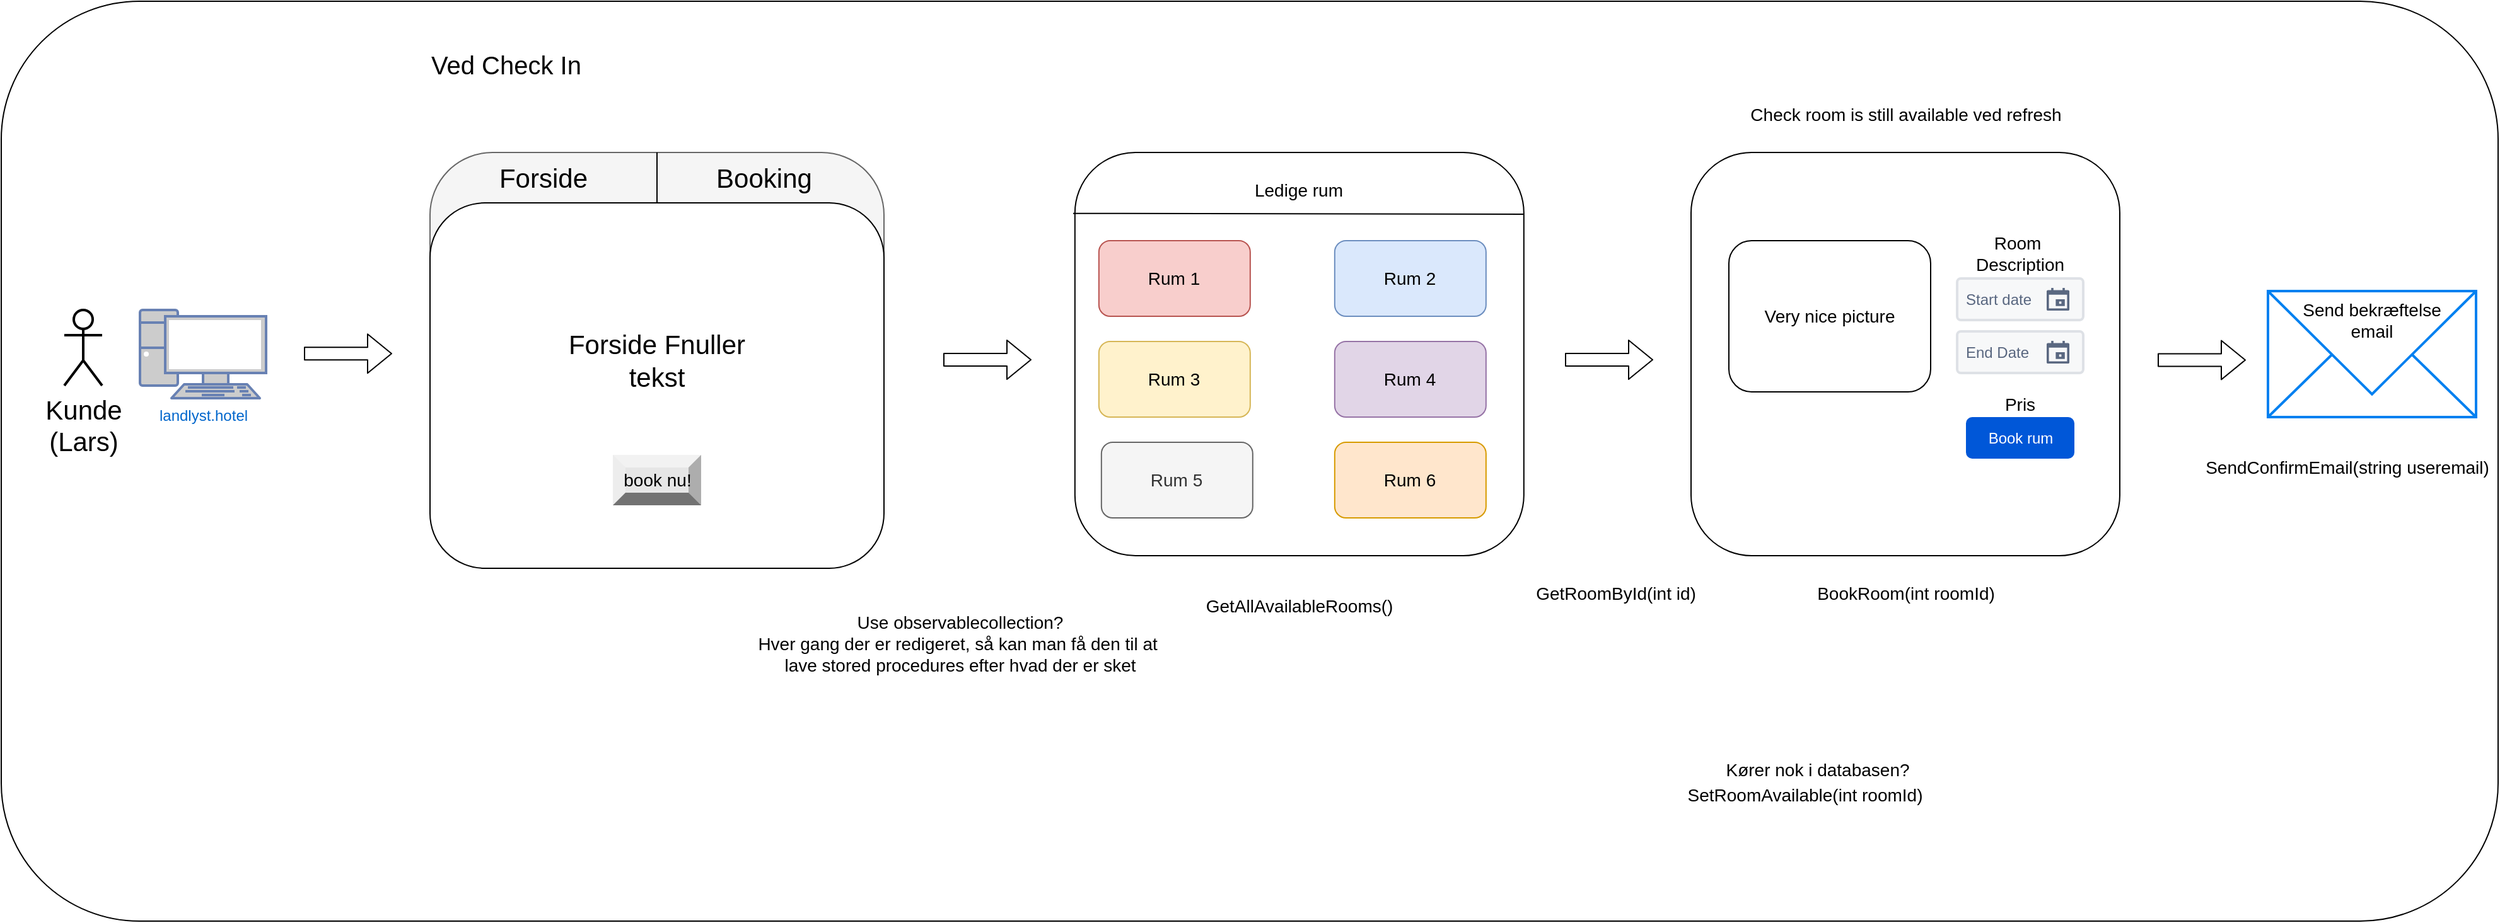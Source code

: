 <mxfile version="13.9.3" type="device"><diagram id="d_hRYd3-usWaQ0_0DbQq" name="Page-1"><mxGraphModel dx="1422" dy="794" grid="1" gridSize="10" guides="1" tooltips="1" connect="1" arrows="1" fold="1" page="1" pageScale="1" pageWidth="827" pageHeight="1169" math="0" shadow="0"><root><mxCell id="0"/><mxCell id="1" parent="0"/><mxCell id="TQYlxFLh1OYEDKAHKmUP-1" value="" style="rounded=1;whiteSpace=wrap;html=1;" vertex="1" parent="1"><mxGeometry x="10" width="1980" height="730" as="geometry"/></mxCell><mxCell id="TQYlxFLh1OYEDKAHKmUP-45" value="" style="html=1;verticalLabelPosition=bottom;align=center;labelBackgroundColor=#ffffff;verticalAlign=top;strokeWidth=2;strokeColor=#0080F0;shadow=0;dashed=0;shape=mxgraph.ios7.icons.mail;fontSize=14;" vertex="1" parent="1"><mxGeometry x="1807.5" y="230" width="165" height="100" as="geometry"/></mxCell><mxCell id="TQYlxFLh1OYEDKAHKmUP-2" value="Ved Check In" style="text;html=1;align=center;verticalAlign=middle;resizable=0;points=[];autosize=1;strokeWidth=6;fontSize=20;" vertex="1" parent="1"><mxGeometry x="345" y="35" width="130" height="30" as="geometry"/></mxCell><mxCell id="TQYlxFLh1OYEDKAHKmUP-3" value="Kunde&lt;br&gt;(Lars)" style="shape=umlActor;verticalLabelPosition=bottom;verticalAlign=top;html=1;outlineConnect=0;strokeWidth=2;fontSize=21;" vertex="1" parent="1"><mxGeometry x="60" y="245" width="30" height="60" as="geometry"/></mxCell><mxCell id="TQYlxFLh1OYEDKAHKmUP-4" value="landlyst.hotel" style="fontColor=#0066CC;verticalAlign=top;verticalLabelPosition=bottom;labelPosition=center;align=center;html=1;outlineConnect=0;fillColor=#CCCCCC;strokeColor=#6881B3;gradientColor=none;gradientDirection=north;strokeWidth=2;shape=mxgraph.networks.pc;" vertex="1" parent="1"><mxGeometry x="120" y="245" width="100" height="70" as="geometry"/></mxCell><mxCell id="TQYlxFLh1OYEDKAHKmUP-5" value="" style="shape=flexArrow;endArrow=classic;html=1;fontSize=21;" edge="1" parent="1"><mxGeometry width="50" height="50" relative="1" as="geometry"><mxPoint x="250" y="279.66" as="sourcePoint"/><mxPoint x="320" y="279.66" as="targetPoint"/></mxGeometry></mxCell><mxCell id="TQYlxFLh1OYEDKAHKmUP-6" value="" style="rounded=1;whiteSpace=wrap;html=1;strokeWidth=1;fontSize=21;fillColor=#f5f5f5;strokeColor=#666666;fontColor=#333333;" vertex="1" parent="1"><mxGeometry x="350" y="120" width="360" height="330" as="geometry"/></mxCell><mxCell id="TQYlxFLh1OYEDKAHKmUP-7" value="" style="rounded=1;whiteSpace=wrap;html=1;strokeWidth=1;fontSize=21;" vertex="1" parent="1"><mxGeometry x="350" y="160" width="360" height="290" as="geometry"/></mxCell><mxCell id="TQYlxFLh1OYEDKAHKmUP-8" value="Forside" style="text;html=1;strokeColor=none;fillColor=none;align=center;verticalAlign=middle;whiteSpace=wrap;rounded=0;fontSize=21;" vertex="1" parent="1"><mxGeometry x="420" y="130" width="40" height="20" as="geometry"/></mxCell><mxCell id="TQYlxFLh1OYEDKAHKmUP-9" value="" style="endArrow=none;html=1;fontSize=21;entryX=0.5;entryY=0;entryDx=0;entryDy=0;exitX=0.5;exitY=0;exitDx=0;exitDy=0;" edge="1" parent="1" source="TQYlxFLh1OYEDKAHKmUP-7" target="TQYlxFLh1OYEDKAHKmUP-6"><mxGeometry width="50" height="50" relative="1" as="geometry"><mxPoint x="520" y="190" as="sourcePoint"/><mxPoint x="570" y="140" as="targetPoint"/></mxGeometry></mxCell><mxCell id="TQYlxFLh1OYEDKAHKmUP-10" value="Booking" style="text;html=1;strokeColor=none;fillColor=none;align=center;verticalAlign=middle;whiteSpace=wrap;rounded=0;fontSize=21;" vertex="1" parent="1"><mxGeometry x="550" y="130" width="130" height="20" as="geometry"/></mxCell><mxCell id="TQYlxFLh1OYEDKAHKmUP-11" value="Forside Fnuller tekst" style="text;html=1;strokeColor=none;fillColor=none;align=center;verticalAlign=middle;whiteSpace=wrap;rounded=0;fontSize=21;" vertex="1" parent="1"><mxGeometry x="445" y="275" width="170" height="20" as="geometry"/></mxCell><mxCell id="TQYlxFLh1OYEDKAHKmUP-12" value="book nu!" style="labelPosition=center;verticalLabelPosition=middle;align=center;html=1;shape=mxgraph.basic.shaded_button;dx=10;fillColor=#E6E6E6;strokeColor=none;fontSize=14;" vertex="1" parent="1"><mxGeometry x="495" y="360" width="70" height="40" as="geometry"/></mxCell><mxCell id="TQYlxFLh1OYEDKAHKmUP-14" value="" style="rounded=1;whiteSpace=wrap;html=1;strokeWidth=1;fontSize=14;" vertex="1" parent="1"><mxGeometry x="861.42" y="120" width="356" height="320" as="geometry"/></mxCell><mxCell id="TQYlxFLh1OYEDKAHKmUP-15" value="Ledige rum" style="text;html=1;strokeColor=none;fillColor=none;align=center;verticalAlign=middle;whiteSpace=wrap;rounded=0;fontSize=14;" vertex="1" parent="1"><mxGeometry x="1000.42" y="140" width="78" height="20" as="geometry"/></mxCell><mxCell id="TQYlxFLh1OYEDKAHKmUP-16" value="" style="endArrow=none;html=1;fontSize=14;exitX=-0.004;exitY=0.151;exitDx=0;exitDy=0;exitPerimeter=0;entryX=1;entryY=0.153;entryDx=0;entryDy=0;entryPerimeter=0;" edge="1" parent="1" source="TQYlxFLh1OYEDKAHKmUP-14" target="TQYlxFLh1OYEDKAHKmUP-14"><mxGeometry width="50" height="50" relative="1" as="geometry"><mxPoint x="897.42" y="200" as="sourcePoint"/><mxPoint x="947.42" y="150" as="targetPoint"/></mxGeometry></mxCell><mxCell id="TQYlxFLh1OYEDKAHKmUP-17" value="Rum 1" style="rounded=1;whiteSpace=wrap;html=1;strokeWidth=1;fontSize=14;fillColor=#f8cecc;strokeColor=#b85450;" vertex="1" parent="1"><mxGeometry x="880.42" y="190" width="120" height="60" as="geometry"/></mxCell><mxCell id="TQYlxFLh1OYEDKAHKmUP-18" value="Rum 2" style="rounded=1;whiteSpace=wrap;html=1;strokeWidth=1;fontSize=14;fillColor=#dae8fc;strokeColor=#6c8ebf;" vertex="1" parent="1"><mxGeometry x="1067.42" y="190" width="120" height="60" as="geometry"/></mxCell><mxCell id="TQYlxFLh1OYEDKAHKmUP-19" value="Rum 3" style="rounded=1;whiteSpace=wrap;html=1;strokeWidth=1;fontSize=14;fillColor=#fff2cc;strokeColor=#d6b656;" vertex="1" parent="1"><mxGeometry x="880.42" y="270" width="120" height="60" as="geometry"/></mxCell><mxCell id="TQYlxFLh1OYEDKAHKmUP-20" value="&lt;span&gt;Rum 4&lt;/span&gt;" style="rounded=1;whiteSpace=wrap;html=1;strokeWidth=1;fontSize=14;fillColor=#e1d5e7;strokeColor=#9673a6;" vertex="1" parent="1"><mxGeometry x="1067.42" y="270" width="120" height="60" as="geometry"/></mxCell><mxCell id="TQYlxFLh1OYEDKAHKmUP-21" value="&lt;span&gt;Rum 6&lt;/span&gt;" style="rounded=1;whiteSpace=wrap;html=1;strokeWidth=1;fontSize=14;fillColor=#ffe6cc;strokeColor=#d79b00;" vertex="1" parent="1"><mxGeometry x="1067.42" y="350" width="120" height="60" as="geometry"/></mxCell><mxCell id="TQYlxFLh1OYEDKAHKmUP-22" value="&lt;span&gt;Rum 5&lt;/span&gt;" style="rounded=1;whiteSpace=wrap;html=1;strokeWidth=1;fontSize=14;fillColor=#f5f5f5;strokeColor=#666666;fontColor=#333333;" vertex="1" parent="1"><mxGeometry x="882.42" y="350" width="120" height="60" as="geometry"/></mxCell><mxCell id="TQYlxFLh1OYEDKAHKmUP-23" value="" style="shape=flexArrow;endArrow=classic;html=1;fontSize=21;" edge="1" parent="1"><mxGeometry width="50" height="50" relative="1" as="geometry"><mxPoint x="757" y="284.5" as="sourcePoint"/><mxPoint x="827" y="284.5" as="targetPoint"/></mxGeometry></mxCell><mxCell id="TQYlxFLh1OYEDKAHKmUP-25" value="" style="shape=flexArrow;endArrow=classic;html=1;fontSize=21;" edge="1" parent="1"><mxGeometry width="50" height="50" relative="1" as="geometry"><mxPoint x="1250" y="284.5" as="sourcePoint"/><mxPoint x="1320" y="284.5" as="targetPoint"/></mxGeometry></mxCell><mxCell id="TQYlxFLh1OYEDKAHKmUP-26" value="" style="rounded=1;whiteSpace=wrap;html=1;strokeWidth=1;fontSize=14;" vertex="1" parent="1"><mxGeometry x="1350" y="120" width="340" height="320" as="geometry"/></mxCell><mxCell id="TQYlxFLh1OYEDKAHKmUP-27" value="Very nice picture" style="rounded=1;whiteSpace=wrap;html=1;strokeWidth=1;fontSize=14;" vertex="1" parent="1"><mxGeometry x="1380" y="190" width="160" height="120" as="geometry"/></mxCell><mxCell id="TQYlxFLh1OYEDKAHKmUP-28" value="Book rum" style="rounded=1;fillColor=#0057D8;strokeColor=none;html=1;fontColor=#ffffff;align=center;verticalAlign=middle;fontStyle=0;fontSize=12" vertex="1" parent="1"><mxGeometry x="1568" y="330" width="86" height="33" as="geometry"/></mxCell><mxCell id="TQYlxFLh1OYEDKAHKmUP-29" value="Pris" style="text;html=1;strokeColor=none;fillColor=none;align=center;verticalAlign=middle;whiteSpace=wrap;rounded=0;fontSize=14;" vertex="1" parent="1"><mxGeometry x="1591" y="310" width="40" height="20" as="geometry"/></mxCell><mxCell id="TQYlxFLh1OYEDKAHKmUP-30" value="Room&amp;nbsp;&lt;br&gt;Description" style="text;html=1;strokeColor=none;fillColor=none;align=center;verticalAlign=middle;whiteSpace=wrap;rounded=0;fontSize=14;" vertex="1" parent="1"><mxGeometry x="1591" y="190" width="40" height="20" as="geometry"/></mxCell><mxCell id="TQYlxFLh1OYEDKAHKmUP-32" value="Start date" style="rounded=1;arcSize=9;fillColor=#F7F8F9;align=left;spacingLeft=5;strokeColor=#DEE1E6;html=1;strokeWidth=2;fontColor=#596780;fontSize=12" vertex="1" parent="1"><mxGeometry x="1561" y="220" width="100" height="33" as="geometry"/></mxCell><mxCell id="TQYlxFLh1OYEDKAHKmUP-33" value="" style="shape=mxgraph.gmdl.calendar;fillColor=#5A6881;strokeColor=none" vertex="1" parent="TQYlxFLh1OYEDKAHKmUP-32"><mxGeometry x="1" y="0.5" width="18" height="18" relative="1" as="geometry"><mxPoint x="-29" y="-9" as="offset"/></mxGeometry></mxCell><mxCell id="TQYlxFLh1OYEDKAHKmUP-34" value="End Date" style="rounded=1;arcSize=9;fillColor=#F7F8F9;align=left;spacingLeft=5;strokeColor=#DEE1E6;html=1;strokeWidth=2;fontColor=#596780;fontSize=12" vertex="1" parent="1"><mxGeometry x="1561" y="262" width="100" height="33" as="geometry"/></mxCell><mxCell id="TQYlxFLh1OYEDKAHKmUP-35" value="" style="shape=mxgraph.gmdl.calendar;fillColor=#5A6881;strokeColor=none" vertex="1" parent="TQYlxFLh1OYEDKAHKmUP-34"><mxGeometry x="1" y="0.5" width="18" height="18" relative="1" as="geometry"><mxPoint x="-29" y="-9" as="offset"/></mxGeometry></mxCell><mxCell id="TQYlxFLh1OYEDKAHKmUP-43" value="" style="shape=flexArrow;endArrow=classic;html=1;fontSize=21;" edge="1" parent="1"><mxGeometry width="50" height="50" relative="1" as="geometry"><mxPoint x="1720" y="284.71" as="sourcePoint"/><mxPoint x="1790" y="284.71" as="targetPoint"/></mxGeometry></mxCell><mxCell id="TQYlxFLh1OYEDKAHKmUP-44" value="Send bekræftelse email" style="text;html=1;strokeColor=none;fillColor=none;align=center;verticalAlign=middle;whiteSpace=wrap;rounded=0;fontSize=14;" vertex="1" parent="1"><mxGeometry x="1830" y="233" width="120" height="40" as="geometry"/></mxCell><mxCell id="TQYlxFLh1OYEDKAHKmUP-46" value="GetRoomById(int id)" style="text;html=1;align=center;verticalAlign=middle;resizable=0;points=[];autosize=1;fontSize=14;" vertex="1" parent="1"><mxGeometry x="1220" y="460" width="140" height="20" as="geometry"/></mxCell><mxCell id="TQYlxFLh1OYEDKAHKmUP-47" value="SendConfirmEmail(string useremail)" style="text;html=1;align=center;verticalAlign=middle;resizable=0;points=[];autosize=1;fontSize=14;" vertex="1" parent="1"><mxGeometry x="1750" y="360" width="240" height="20" as="geometry"/></mxCell><mxCell id="TQYlxFLh1OYEDKAHKmUP-48" value="GetAllAvailableRooms()" style="text;html=1;align=center;verticalAlign=middle;resizable=0;points=[];autosize=1;fontSize=14;" vertex="1" parent="1"><mxGeometry x="959.42" y="470" width="160" height="20" as="geometry"/></mxCell><mxCell id="TQYlxFLh1OYEDKAHKmUP-49" value="BookRoom(int roomId)" style="text;html=1;align=center;verticalAlign=middle;resizable=0;points=[];autosize=1;fontSize=14;" vertex="1" parent="1"><mxGeometry x="1440" y="460" width="160" height="20" as="geometry"/></mxCell><mxCell id="TQYlxFLh1OYEDKAHKmUP-50" value="Use observablecollection?&lt;br&gt;Hver gang der er redigeret, så kan man få den til at&amp;nbsp;&lt;br&gt;lave stored procedures efter hvad der er sket" style="text;html=1;align=center;verticalAlign=middle;resizable=0;points=[];autosize=1;fontSize=14;" vertex="1" parent="1"><mxGeometry x="600" y="480" width="340" height="60" as="geometry"/></mxCell><mxCell id="TQYlxFLh1OYEDKAHKmUP-51" value="SetRoomAvailable(int roomId)" style="text;html=1;align=center;verticalAlign=middle;resizable=0;points=[];autosize=1;fontSize=14;" vertex="1" parent="1"><mxGeometry x="1340" y="620" width="200" height="20" as="geometry"/></mxCell><mxCell id="TQYlxFLh1OYEDKAHKmUP-52" value="Kører nok i databasen?" style="text;html=1;align=center;verticalAlign=middle;resizable=0;points=[];autosize=1;fontSize=14;" vertex="1" parent="1"><mxGeometry x="1370" y="600" width="160" height="20" as="geometry"/></mxCell><mxCell id="TQYlxFLh1OYEDKAHKmUP-54" value="Check room is still available ved refresh" style="text;html=1;align=center;verticalAlign=middle;resizable=0;points=[];autosize=1;fontSize=14;" vertex="1" parent="1"><mxGeometry x="1390" y="80" width="260" height="20" as="geometry"/></mxCell></root></mxGraphModel></diagram></mxfile>